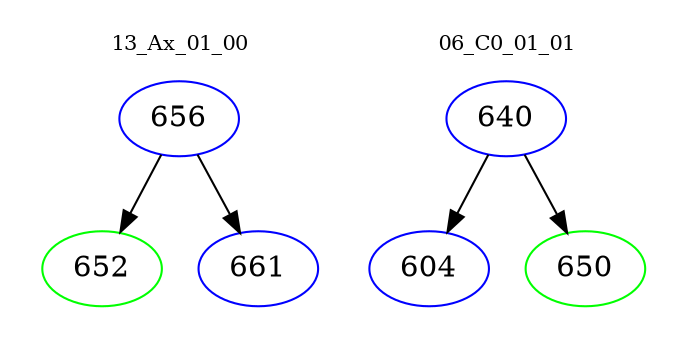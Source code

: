digraph{
subgraph cluster_0 {
color = white
label = "13_Ax_01_00";
fontsize=10;
T0_656 [label="656", color="blue"]
T0_656 -> T0_652 [color="black"]
T0_652 [label="652", color="green"]
T0_656 -> T0_661 [color="black"]
T0_661 [label="661", color="blue"]
}
subgraph cluster_1 {
color = white
label = "06_C0_01_01";
fontsize=10;
T1_640 [label="640", color="blue"]
T1_640 -> T1_604 [color="black"]
T1_604 [label="604", color="blue"]
T1_640 -> T1_650 [color="black"]
T1_650 [label="650", color="green"]
}
}
